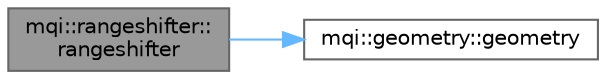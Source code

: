 digraph "mqi::rangeshifter::rangeshifter"
{
 // LATEX_PDF_SIZE
  bgcolor="transparent";
  edge [fontname=Helvetica,fontsize=10,labelfontname=Helvetica,labelfontsize=10];
  node [fontname=Helvetica,fontsize=10,shape=box,height=0.2,width=0.4];
  rankdir="LR";
  Node1 [id="Node000001",label="mqi::rangeshifter::\lrangeshifter",height=0.2,width=0.4,color="gray40", fillcolor="grey60", style="filled", fontcolor="black",tooltip="Constructs a rangeshifter object."];
  Node1 -> Node2 [id="edge1_Node000001_Node000002",color="steelblue1",style="solid",tooltip=" "];
  Node2 [id="Node000002",label="mqi::geometry::geometry",height=0.2,width=0.4,color="grey40", fillcolor="white", style="filled",URL="$classmqi_1_1geometry.html#aaa06fbaa6c10535f192c6628d8016237",tooltip="Constructs a geometry object with a given position, rotation, and type."];
}
